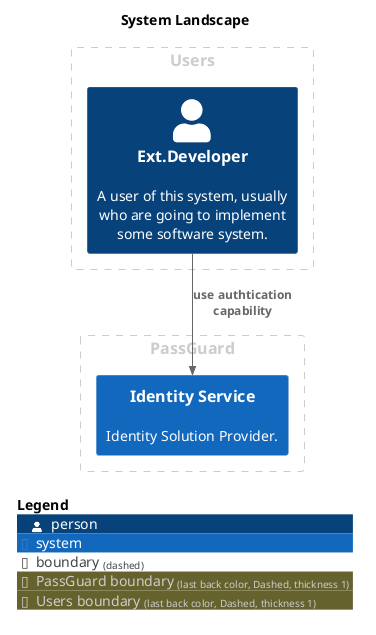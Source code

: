 @startuml
set separator none
title System Landscape

top to bottom direction

!include <C4/C4>
!include <C4/C4_Context>

AddBoundaryTag("PassGuard", $borderColor="#cccccc", $fontColor="#cccccc", $borderStyle="Dashed", $borderThickness="1")
Boundary(group_1, "PassGuard", $tags="PassGuard") {
  System(IdentityService, "Identity Service", $descr="Identity Solution Provider.", $tags="", $link="")
}

AddBoundaryTag("Users", $borderColor="#cccccc", $fontColor="#cccccc", $borderStyle="Dashed", $borderThickness="1")
Boundary(group_2, "Users", $tags="Users") {
  Person(ExtDeveloper, "Ext.Developer", $descr="A user of this system, usually who are going to implement some software system.", $tags="", $link="")
}


Rel(ExtDeveloper, IdentityService, "use authtication capability", $techn="", $tags="", $link="")

SHOW_LEGEND(true)
@enduml
